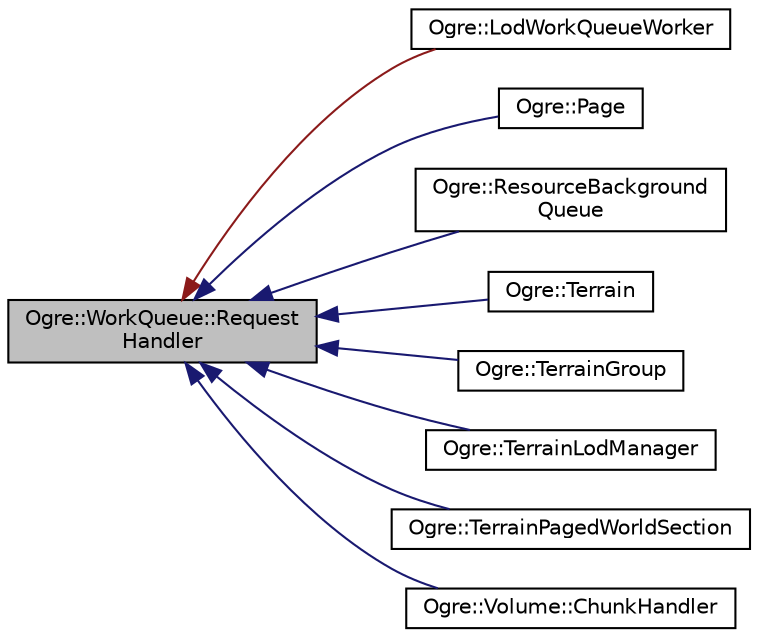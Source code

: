 digraph "Ogre::WorkQueue::RequestHandler"
{
  bgcolor="transparent";
  edge [fontname="Helvetica",fontsize="10",labelfontname="Helvetica",labelfontsize="10"];
  node [fontname="Helvetica",fontsize="10",shape=record];
  rankdir="LR";
  Node0 [label="Ogre::WorkQueue::Request\lHandler",height=0.2,width=0.4,color="black", fillcolor="grey75", style="filled", fontcolor="black"];
  Node0 -> Node1 [dir="back",color="firebrick4",fontsize="10",style="solid",fontname="Helvetica"];
  Node1 [label="Ogre::LodWorkQueueWorker",height=0.2,width=0.4,color="black",URL="$class_ogre_1_1_lod_work_queue_worker.html",tooltip="Processes requests. "];
  Node0 -> Node2 [dir="back",color="midnightblue",fontsize="10",style="solid",fontname="Helvetica"];
  Node2 [label="Ogre::Page",height=0.2,width=0.4,color="black",URL="$class_ogre_1_1_page.html",tooltip="Page class. "];
  Node0 -> Node3 [dir="back",color="midnightblue",fontsize="10",style="solid",fontname="Helvetica"];
  Node3 [label="Ogre::ResourceBackground\lQueue",height=0.2,width=0.4,color="black",URL="$class_ogre_1_1_resource_background_queue.html",tooltip="This class is used to perform Resource operations in a background thread. "];
  Node0 -> Node4 [dir="back",color="midnightblue",fontsize="10",style="solid",fontname="Helvetica"];
  Node4 [label="Ogre::Terrain",height=0.2,width=0.4,color="black",URL="$class_ogre_1_1_terrain.html",tooltip="The main containing class for a chunk of terrain. "];
  Node0 -> Node5 [dir="back",color="midnightblue",fontsize="10",style="solid",fontname="Helvetica"];
  Node5 [label="Ogre::TerrainGroup",height=0.2,width=0.4,color="black",URL="$class_ogre_1_1_terrain_group.html",tooltip="Helper class to assist you in managing multiple terrain instances that are connected to each other..."];
  Node0 -> Node6 [dir="back",color="midnightblue",fontsize="10",style="solid",fontname="Helvetica"];
  Node6 [label="Ogre::TerrainLodManager",height=0.2,width=0.4,color="black",URL="$class_ogre_1_1_terrain_lod_manager.html",tooltip="Terrain LOD data manager. "];
  Node0 -> Node7 [dir="back",color="midnightblue",fontsize="10",style="solid",fontname="Helvetica"];
  Node7 [label="Ogre::TerrainPagedWorldSection",height=0.2,width=0.4,color="black",URL="$class_ogre_1_1_terrain_paged_world_section.html",tooltip="A world section which includes paged terrain. "];
  Node0 -> Node8 [dir="back",color="midnightblue",fontsize="10",style="solid",fontname="Helvetica"];
  Node8 [label="Ogre::Volume::ChunkHandler",height=0.2,width=0.4,color="black",URL="$class_ogre_1_1_volume_1_1_chunk_handler.html",tooltip="Handles the WorkQueue management of the chunks. "];
}
